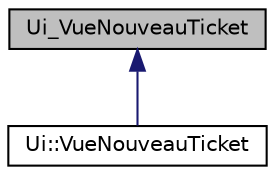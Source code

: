 digraph "Ui_VueNouveauTicket"
{
 // LATEX_PDF_SIZE
  edge [fontname="Helvetica",fontsize="10",labelfontname="Helvetica",labelfontsize="10"];
  node [fontname="Helvetica",fontsize="10",shape=record];
  Node1 [label="Ui_VueNouveauTicket",height=0.2,width=0.4,color="black", fillcolor="grey75", style="filled", fontcolor="black",tooltip=" "];
  Node1 -> Node2 [dir="back",color="midnightblue",fontsize="10",style="solid",fontname="Helvetica"];
  Node2 [label="Ui::VueNouveauTicket",height=0.2,width=0.4,color="black", fillcolor="white", style="filled",URL="$classUi_1_1VueNouveauTicket.html",tooltip=" "];
}
